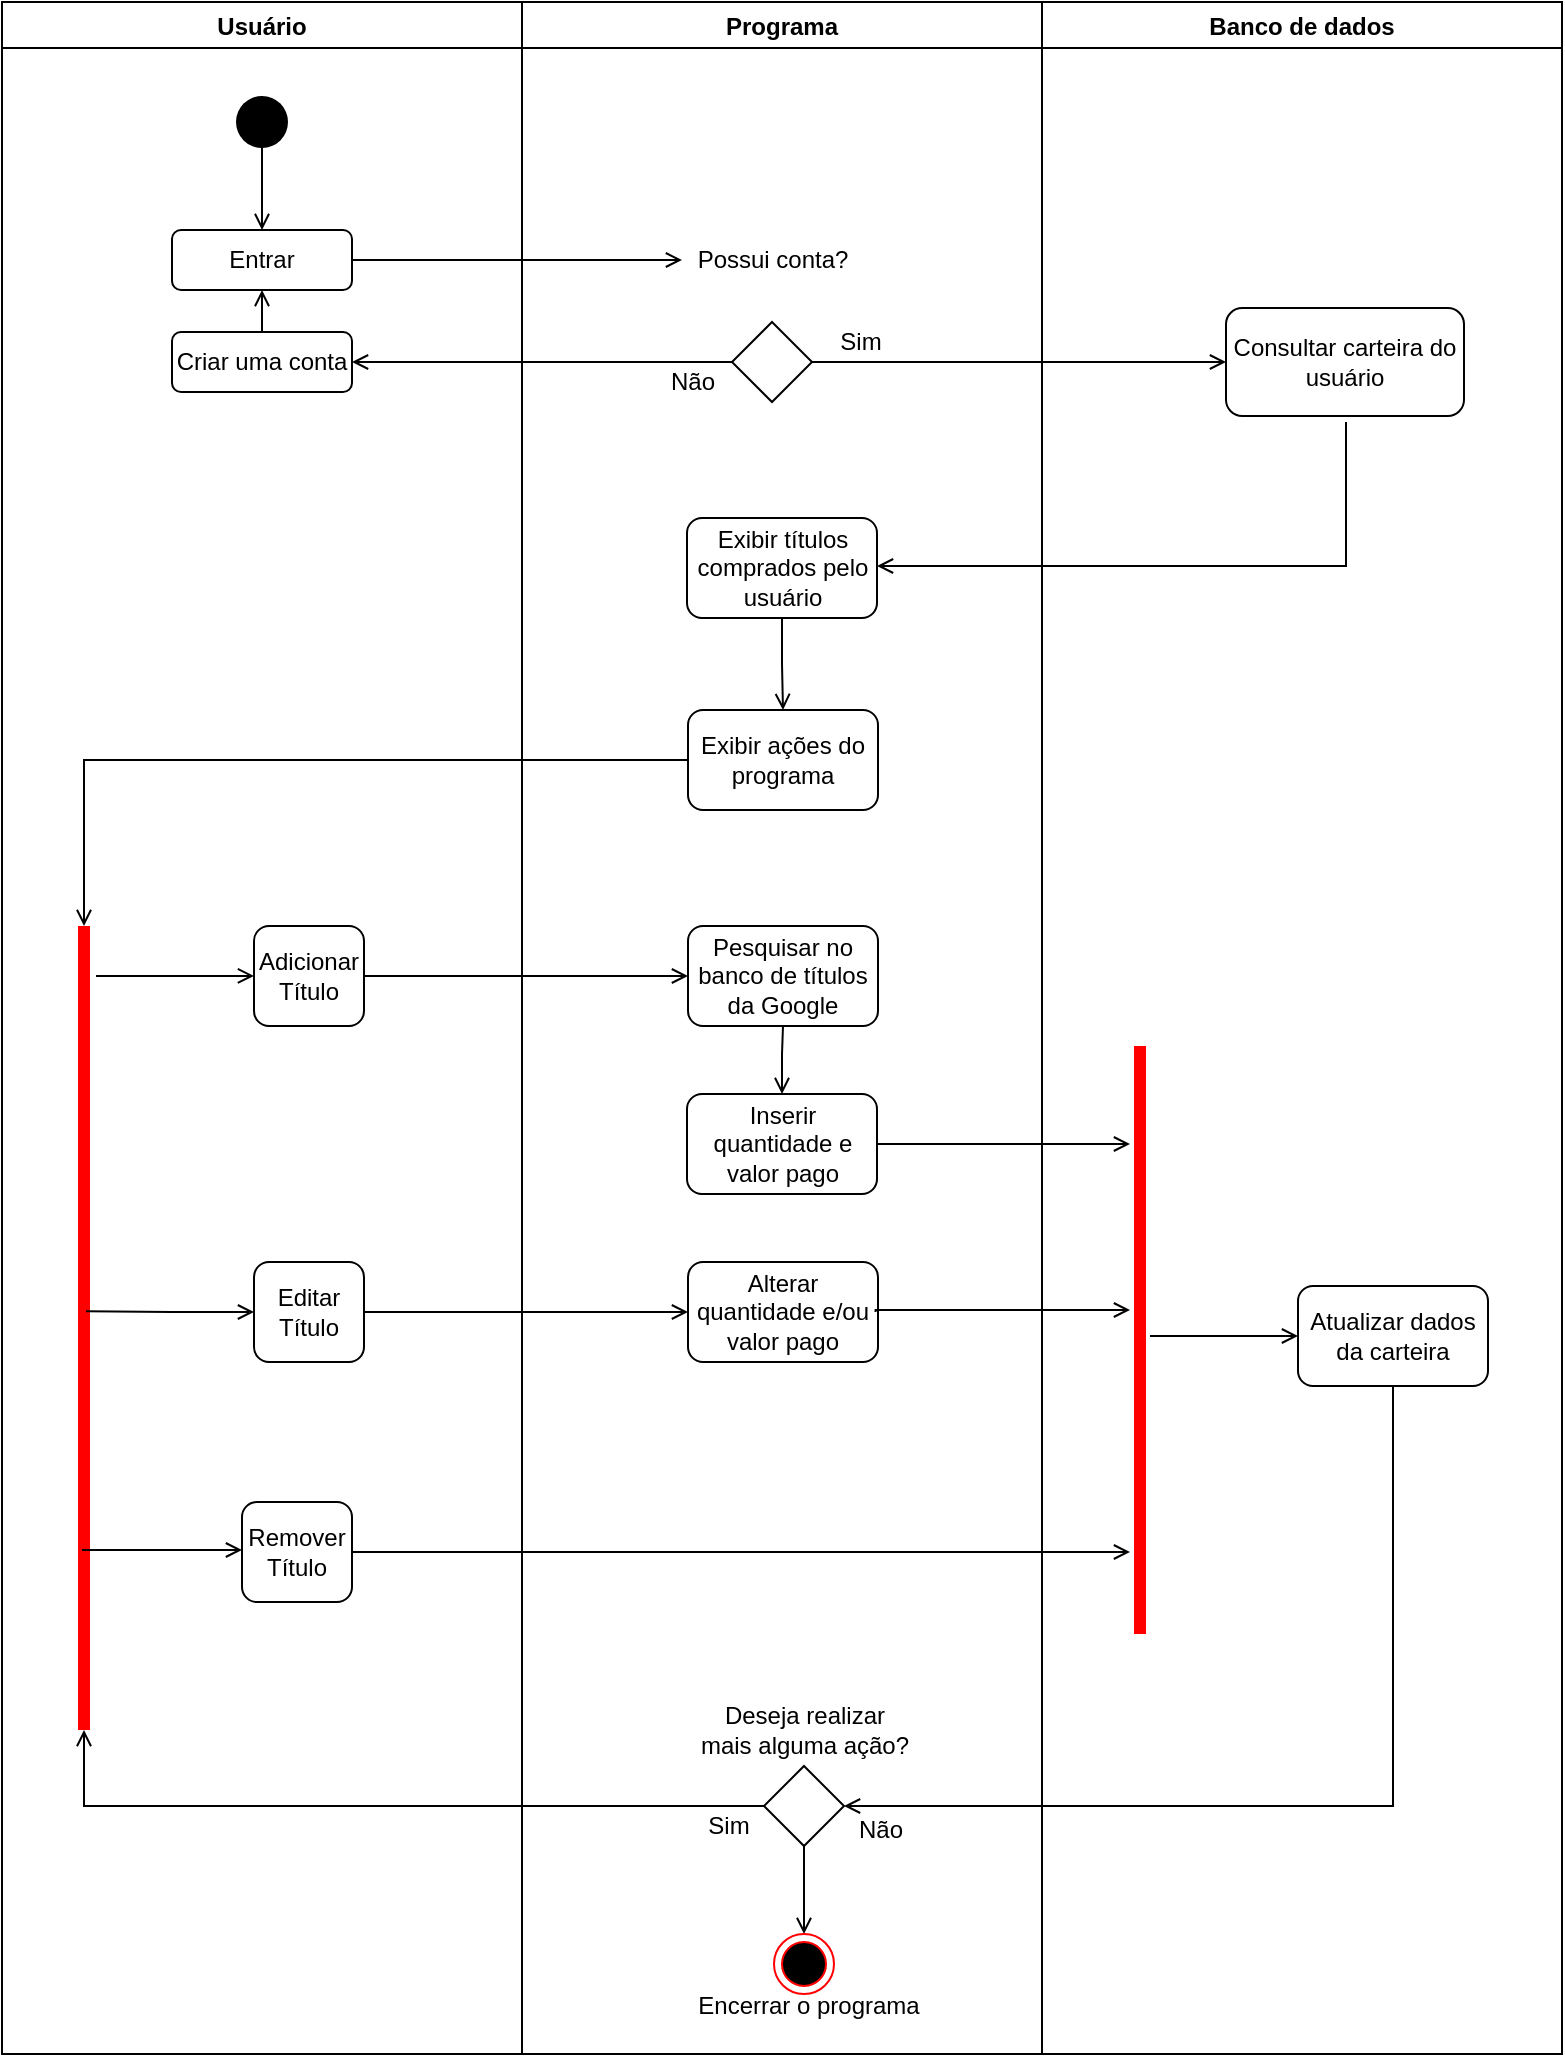 <mxfile version="18.1.3" type="device"><diagram name="Page-1" id="0783ab3e-0a74-02c8-0abd-f7b4e66b4bec"><mxGraphModel dx="917" dy="1584" grid="1" gridSize="12" guides="1" tooltips="1" connect="1" arrows="1" fold="1" page="1" pageScale="1" pageWidth="850" pageHeight="1100" background="none" math="0" shadow="0"><root><mxCell id="0"/><mxCell id="1" parent="0"/><mxCell id="iTtWFFGj-gnM1cXEbfGH-4" value="Usuário" style="swimlane;" parent="1" vertex="1"><mxGeometry x="24" y="-30" width="260" height="1026" as="geometry"/></mxCell><mxCell id="YeYh21WI_xWmpb-WgVxG-13" value="" style="edgeStyle=orthogonalEdgeStyle;rounded=0;orthogonalLoop=1;jettySize=auto;html=1;endArrow=open;endFill=0;" parent="iTtWFFGj-gnM1cXEbfGH-4" source="iTtWFFGj-gnM1cXEbfGH-7" target="iTtWFFGj-gnM1cXEbfGH-10" edge="1"><mxGeometry relative="1" as="geometry"/></mxCell><mxCell id="iTtWFFGj-gnM1cXEbfGH-7" value="" style="shape=waypoint;sketch=0;fillStyle=solid;size=6;pointerEvents=1;points=[];fillColor=none;resizable=0;rotatable=0;perimeter=centerPerimeter;snapToPoint=1;strokeWidth=11;" parent="iTtWFFGj-gnM1cXEbfGH-4" vertex="1"><mxGeometry x="110" y="40" width="40" height="40" as="geometry"/></mxCell><mxCell id="iTtWFFGj-gnM1cXEbfGH-10" value="Entrar" style="rounded=1;whiteSpace=wrap;html=1;strokeWidth=1;" parent="iTtWFFGj-gnM1cXEbfGH-4" vertex="1"><mxGeometry x="85" y="114" width="90" height="30" as="geometry"/></mxCell><mxCell id="lWDRAZFCRATHn5c7DKtr-22" value="" style="edgeStyle=orthogonalEdgeStyle;rounded=0;orthogonalLoop=1;jettySize=auto;html=1;endArrow=open;endFill=0;" edge="1" parent="iTtWFFGj-gnM1cXEbfGH-4" source="iTtWFFGj-gnM1cXEbfGH-11" target="iTtWFFGj-gnM1cXEbfGH-10"><mxGeometry relative="1" as="geometry"/></mxCell><mxCell id="iTtWFFGj-gnM1cXEbfGH-11" value="Criar uma conta" style="rounded=1;whiteSpace=wrap;html=1;strokeWidth=1;" parent="iTtWFFGj-gnM1cXEbfGH-4" vertex="1"><mxGeometry x="85" y="165" width="90" height="30" as="geometry"/></mxCell><mxCell id="YeYh21WI_xWmpb-WgVxG-135" value="" style="shape=line;html=1;strokeWidth=6;strokeColor=#ff0000;direction=south;" parent="iTtWFFGj-gnM1cXEbfGH-4" vertex="1"><mxGeometry x="36" y="462" width="10" height="402" as="geometry"/></mxCell><mxCell id="lWDRAZFCRATHn5c7DKtr-44" style="edgeStyle=orthogonalEdgeStyle;rounded=0;orthogonalLoop=1;jettySize=auto;html=1;entryX=0.458;entryY=0.4;entryDx=0;entryDy=0;entryPerimeter=0;startArrow=open;startFill=0;endArrow=none;endFill=0;" edge="1" parent="iTtWFFGj-gnM1cXEbfGH-4" source="YeYh21WI_xWmpb-WgVxG-53"><mxGeometry relative="1" as="geometry"><mxPoint x="42.0" y="654.636" as="targetPoint"/></mxGeometry></mxCell><mxCell id="YeYh21WI_xWmpb-WgVxG-53" value="Editar Título" style="rounded=1;whiteSpace=wrap;html=1;strokeWidth=1;" parent="iTtWFFGj-gnM1cXEbfGH-4" vertex="1"><mxGeometry x="126" y="630" width="55" height="50" as="geometry"/></mxCell><mxCell id="YeYh21WI_xWmpb-WgVxG-61" value="&lt;div&gt;Remover&lt;/div&gt;&lt;div&gt;Título&lt;br&gt;&lt;/div&gt;" style="rounded=1;whiteSpace=wrap;html=1;strokeWidth=1;" parent="iTtWFFGj-gnM1cXEbfGH-4" vertex="1"><mxGeometry x="120" y="750" width="55" height="50" as="geometry"/></mxCell><mxCell id="YeYh21WI_xWmpb-WgVxG-147" style="edgeStyle=orthogonalEdgeStyle;rounded=0;orthogonalLoop=1;jettySize=auto;html=1;startArrow=none;startFill=0;endArrow=open;endFill=0;" parent="iTtWFFGj-gnM1cXEbfGH-4" edge="1"><mxGeometry relative="1" as="geometry"><mxPoint x="47" y="486.96" as="sourcePoint"/><mxPoint x="126" y="486.96" as="targetPoint"/></mxGeometry></mxCell><mxCell id="YeYh21WI_xWmpb-WgVxG-148" style="edgeStyle=orthogonalEdgeStyle;rounded=0;orthogonalLoop=1;jettySize=auto;html=1;entryX=0;entryY=0.5;entryDx=0;entryDy=0;startArrow=none;startFill=0;endArrow=open;endFill=0;" parent="iTtWFFGj-gnM1cXEbfGH-4" edge="1"><mxGeometry relative="1" as="geometry"><mxPoint x="40" y="774.0" as="sourcePoint"/><mxPoint x="120" y="774.0" as="targetPoint"/></mxGeometry></mxCell><mxCell id="YeYh21WI_xWmpb-WgVxG-46" value="&lt;div&gt;Adicionar Título&lt;/div&gt;" style="rounded=1;whiteSpace=wrap;html=1;strokeWidth=1;" parent="iTtWFFGj-gnM1cXEbfGH-4" vertex="1"><mxGeometry x="126" y="462" width="55" height="50" as="geometry"/></mxCell><mxCell id="iTtWFFGj-gnM1cXEbfGH-5" value="Programa" style="swimlane;" parent="1" vertex="1"><mxGeometry x="284" y="-30" width="260" height="1026" as="geometry"/></mxCell><mxCell id="YeYh21WI_xWmpb-WgVxG-3" value="" style="rhombus;whiteSpace=wrap;html=1;" parent="iTtWFFGj-gnM1cXEbfGH-5" vertex="1"><mxGeometry x="105" y="160" width="40" height="40" as="geometry"/></mxCell><mxCell id="YeYh21WI_xWmpb-WgVxG-8" value="Possui conta?" style="text;html=1;align=center;verticalAlign=middle;resizable=0;points=[];autosize=1;strokeColor=none;fillColor=none;" parent="iTtWFFGj-gnM1cXEbfGH-5" vertex="1"><mxGeometry x="80" y="119" width="90" height="20" as="geometry"/></mxCell><mxCell id="YeYh21WI_xWmpb-WgVxG-5" value="Sim" style="text;html=1;align=center;verticalAlign=middle;resizable=0;points=[];autosize=1;strokeColor=none;fillColor=none;" parent="iTtWFFGj-gnM1cXEbfGH-5" vertex="1"><mxGeometry x="149" y="160" width="40" height="20" as="geometry"/></mxCell><mxCell id="YeYh21WI_xWmpb-WgVxG-6" value="Não" style="text;html=1;align=center;verticalAlign=middle;resizable=0;points=[];autosize=1;strokeColor=none;fillColor=none;" parent="iTtWFFGj-gnM1cXEbfGH-5" vertex="1"><mxGeometry x="65" y="180" width="40" height="20" as="geometry"/></mxCell><mxCell id="YeYh21WI_xWmpb-WgVxG-63" style="edgeStyle=orthogonalEdgeStyle;rounded=0;orthogonalLoop=1;jettySize=auto;html=1;entryX=0.5;entryY=0;entryDx=0;entryDy=0;endArrow=open;endFill=0;" parent="iTtWFFGj-gnM1cXEbfGH-5" source="YeYh21WI_xWmpb-WgVxG-35" target="YeYh21WI_xWmpb-WgVxG-62" edge="1"><mxGeometry relative="1" as="geometry"/></mxCell><mxCell id="YeYh21WI_xWmpb-WgVxG-35" value="Exibir títulos comprados pelo usuário" style="rounded=1;whiteSpace=wrap;html=1;strokeWidth=1;" parent="iTtWFFGj-gnM1cXEbfGH-5" vertex="1"><mxGeometry x="82.5" y="258" width="95" height="50" as="geometry"/></mxCell><mxCell id="YeYh21WI_xWmpb-WgVxG-62" value="Exibir ações do programa" style="rounded=1;whiteSpace=wrap;html=1;strokeWidth=1;" parent="iTtWFFGj-gnM1cXEbfGH-5" vertex="1"><mxGeometry x="83" y="354" width="95" height="50" as="geometry"/></mxCell><mxCell id="lWDRAZFCRATHn5c7DKtr-25" value="Pesquisar no banco de títulos da Google" style="rounded=1;whiteSpace=wrap;html=1;strokeWidth=1;" vertex="1" parent="iTtWFFGj-gnM1cXEbfGH-5"><mxGeometry x="83" y="462" width="95" height="50" as="geometry"/></mxCell><mxCell id="lWDRAZFCRATHn5c7DKtr-34" value="" style="edgeStyle=orthogonalEdgeStyle;rounded=0;orthogonalLoop=1;jettySize=auto;html=1;startArrow=open;startFill=0;endArrow=none;endFill=0;" edge="1" parent="iTtWFFGj-gnM1cXEbfGH-5" source="lWDRAZFCRATHn5c7DKtr-33" target="lWDRAZFCRATHn5c7DKtr-25"><mxGeometry relative="1" as="geometry"/></mxCell><mxCell id="lWDRAZFCRATHn5c7DKtr-33" value="Inserir quantidade e valor pago" style="rounded=1;whiteSpace=wrap;html=1;strokeWidth=1;" vertex="1" parent="iTtWFFGj-gnM1cXEbfGH-5"><mxGeometry x="82.5" y="546" width="95" height="50" as="geometry"/></mxCell><mxCell id="lWDRAZFCRATHn5c7DKtr-46" value="Alterar quantidade e/ou valor pago" style="rounded=1;whiteSpace=wrap;html=1;strokeWidth=1;" vertex="1" parent="iTtWFFGj-gnM1cXEbfGH-5"><mxGeometry x="83" y="630" width="95" height="50" as="geometry"/></mxCell><mxCell id="lWDRAZFCRATHn5c7DKtr-89" value="" style="rhombus;whiteSpace=wrap;html=1;" vertex="1" parent="iTtWFFGj-gnM1cXEbfGH-5"><mxGeometry x="121" y="882" width="40" height="40" as="geometry"/></mxCell><mxCell id="lWDRAZFCRATHn5c7DKtr-91" value="Sim" style="text;html=1;align=center;verticalAlign=middle;resizable=0;points=[];autosize=1;strokeColor=none;fillColor=none;" vertex="1" parent="iTtWFFGj-gnM1cXEbfGH-5"><mxGeometry x="83" y="902" width="40" height="20" as="geometry"/></mxCell><mxCell id="lWDRAZFCRATHn5c7DKtr-92" value="Não" style="text;html=1;align=center;verticalAlign=middle;resizable=0;points=[];autosize=1;strokeColor=none;fillColor=none;" vertex="1" parent="iTtWFFGj-gnM1cXEbfGH-5"><mxGeometry x="161" y="902" width="36" height="24" as="geometry"/></mxCell><mxCell id="lWDRAZFCRATHn5c7DKtr-94" value="Deseja realizar &lt;br&gt;mais alguma ação?" style="text;html=1;align=center;verticalAlign=middle;resizable=0;points=[];autosize=1;strokeColor=none;fillColor=none;" vertex="1" parent="iTtWFFGj-gnM1cXEbfGH-5"><mxGeometry x="81" y="846" width="120" height="36" as="geometry"/></mxCell><mxCell id="lWDRAZFCRATHn5c7DKtr-97" style="edgeStyle=orthogonalEdgeStyle;rounded=0;orthogonalLoop=1;jettySize=auto;html=1;startArrow=open;startFill=0;endArrow=none;endFill=0;" edge="1" parent="iTtWFFGj-gnM1cXEbfGH-5" source="lWDRAZFCRATHn5c7DKtr-95" target="lWDRAZFCRATHn5c7DKtr-89"><mxGeometry relative="1" as="geometry"/></mxCell><mxCell id="lWDRAZFCRATHn5c7DKtr-95" value="" style="ellipse;html=1;shape=endState;fillColor=#000000;strokeColor=#ff0000;" vertex="1" parent="iTtWFFGj-gnM1cXEbfGH-5"><mxGeometry x="126" y="966" width="30" height="30" as="geometry"/></mxCell><mxCell id="lWDRAZFCRATHn5c7DKtr-98" value="Encerrar o programa " style="text;html=1;align=center;verticalAlign=middle;resizable=0;points=[];autosize=1;strokeColor=none;fillColor=none;" vertex="1" parent="iTtWFFGj-gnM1cXEbfGH-5"><mxGeometry x="77" y="990" width="132" height="24" as="geometry"/></mxCell><mxCell id="YeYh21WI_xWmpb-WgVxG-15" style="edgeStyle=orthogonalEdgeStyle;rounded=0;orthogonalLoop=1;jettySize=auto;html=1;endArrow=open;endFill=0;" parent="1" source="iTtWFFGj-gnM1cXEbfGH-10" target="YeYh21WI_xWmpb-WgVxG-8" edge="1"><mxGeometry relative="1" as="geometry"><Array as="points"><mxPoint x="312" y="99"/><mxPoint x="312" y="99"/></Array></mxGeometry></mxCell><mxCell id="YeYh21WI_xWmpb-WgVxG-137" style="edgeStyle=orthogonalEdgeStyle;rounded=0;orthogonalLoop=1;jettySize=auto;html=1;endArrow=open;endFill=0;" parent="1" source="YeYh21WI_xWmpb-WgVxG-62" target="YeYh21WI_xWmpb-WgVxG-135" edge="1"><mxGeometry relative="1" as="geometry"><mxPoint x="427.5" y="624" as="targetPoint"/></mxGeometry></mxCell><mxCell id="YeYh21WI_xWmpb-WgVxG-1" value="Consultar carteira do usuário" style="rounded=1;whiteSpace=wrap;html=1;strokeWidth=1;" parent="1" vertex="1"><mxGeometry x="636" y="123" width="119" height="54" as="geometry"/></mxCell><mxCell id="lWDRAZFCRATHn5c7DKtr-18" style="edgeStyle=orthogonalEdgeStyle;rounded=0;orthogonalLoop=1;jettySize=auto;html=1;entryX=0;entryY=0.5;entryDx=0;entryDy=0;endArrow=open;endFill=0;" edge="1" parent="1" source="YeYh21WI_xWmpb-WgVxG-3" target="YeYh21WI_xWmpb-WgVxG-1"><mxGeometry relative="1" as="geometry"><Array as="points"><mxPoint x="636" y="150"/></Array></mxGeometry></mxCell><mxCell id="lWDRAZFCRATHn5c7DKtr-19" value="Banco de dados " style="swimlane;" vertex="1" parent="1"><mxGeometry x="544" y="-30" width="260" height="1026" as="geometry"/></mxCell><mxCell id="lWDRAZFCRATHn5c7DKtr-72" value="" style="edgeStyle=orthogonalEdgeStyle;rounded=0;orthogonalLoop=1;jettySize=auto;html=1;startArrow=open;startFill=0;endArrow=none;endFill=0;" edge="1" parent="lWDRAZFCRATHn5c7DKtr-19" source="lWDRAZFCRATHn5c7DKtr-38" target="lWDRAZFCRATHn5c7DKtr-68"><mxGeometry relative="1" as="geometry"><Array as="points"><mxPoint x="104" y="667"/><mxPoint x="104" y="667"/></Array></mxGeometry></mxCell><mxCell id="lWDRAZFCRATHn5c7DKtr-38" value="Atualizar dados da carteira" style="rounded=1;whiteSpace=wrap;html=1;strokeWidth=1;" vertex="1" parent="lWDRAZFCRATHn5c7DKtr-19"><mxGeometry x="128" y="642" width="95" height="50" as="geometry"/></mxCell><mxCell id="lWDRAZFCRATHn5c7DKtr-68" value="" style="shape=line;html=1;strokeWidth=6;strokeColor=#ff0000;direction=south;" vertex="1" parent="lWDRAZFCRATHn5c7DKtr-19"><mxGeometry x="44" y="522" width="10" height="294" as="geometry"/></mxCell><mxCell id="lWDRAZFCRATHn5c7DKtr-21" style="edgeStyle=orthogonalEdgeStyle;rounded=0;orthogonalLoop=1;jettySize=auto;html=1;entryX=1;entryY=0.5;entryDx=0;entryDy=0;endArrow=open;endFill=0;" edge="1" parent="1" source="YeYh21WI_xWmpb-WgVxG-3" target="iTtWFFGj-gnM1cXEbfGH-11"><mxGeometry relative="1" as="geometry"/></mxCell><mxCell id="lWDRAZFCRATHn5c7DKtr-24" style="edgeStyle=orthogonalEdgeStyle;rounded=0;orthogonalLoop=1;jettySize=auto;html=1;endArrow=none;endFill=0;startArrow=open;startFill=0;" edge="1" parent="1" source="YeYh21WI_xWmpb-WgVxG-35"><mxGeometry relative="1" as="geometry"><mxPoint x="696" y="180" as="targetPoint"/><Array as="points"><mxPoint x="696" y="252"/><mxPoint x="696" y="180"/></Array></mxGeometry></mxCell><mxCell id="lWDRAZFCRATHn5c7DKtr-29" style="edgeStyle=orthogonalEdgeStyle;rounded=0;orthogonalLoop=1;jettySize=auto;html=1;entryX=1;entryY=0.5;entryDx=0;entryDy=0;startArrow=open;startFill=0;endArrow=none;endFill=0;" edge="1" parent="1" source="lWDRAZFCRATHn5c7DKtr-25" target="YeYh21WI_xWmpb-WgVxG-46"><mxGeometry relative="1" as="geometry"/></mxCell><mxCell id="lWDRAZFCRATHn5c7DKtr-47" style="edgeStyle=orthogonalEdgeStyle;rounded=0;orthogonalLoop=1;jettySize=auto;html=1;entryX=1;entryY=0.5;entryDx=0;entryDy=0;startArrow=open;startFill=0;endArrow=none;endFill=0;" edge="1" parent="1" source="lWDRAZFCRATHn5c7DKtr-46" target="YeYh21WI_xWmpb-WgVxG-53"><mxGeometry relative="1" as="geometry"/></mxCell><mxCell id="lWDRAZFCRATHn5c7DKtr-76" style="edgeStyle=orthogonalEdgeStyle;rounded=0;orthogonalLoop=1;jettySize=auto;html=1;entryX=1;entryY=0.5;entryDx=0;entryDy=0;startArrow=open;startFill=0;endArrow=none;endFill=0;" edge="1" parent="1" source="lWDRAZFCRATHn5c7DKtr-68" target="lWDRAZFCRATHn5c7DKtr-33"><mxGeometry relative="1" as="geometry"><Array as="points"><mxPoint x="593" y="541"/></Array></mxGeometry></mxCell><mxCell id="lWDRAZFCRATHn5c7DKtr-81" style="edgeStyle=orthogonalEdgeStyle;rounded=0;orthogonalLoop=1;jettySize=auto;html=1;startArrow=open;startFill=0;endArrow=none;endFill=0;" edge="1" parent="1" target="YeYh21WI_xWmpb-WgVxG-61"><mxGeometry relative="1" as="geometry"><mxPoint x="588.0" y="745" as="sourcePoint"/><Array as="points"><mxPoint x="480" y="745"/><mxPoint x="480" y="745"/></Array></mxGeometry></mxCell><mxCell id="lWDRAZFCRATHn5c7DKtr-85" style="edgeStyle=orthogonalEdgeStyle;rounded=0;orthogonalLoop=1;jettySize=auto;html=1;startArrow=open;startFill=0;endArrow=none;endFill=0;entryX=0.987;entryY=0.5;entryDx=0;entryDy=0;entryPerimeter=0;" edge="1" parent="1" source="lWDRAZFCRATHn5c7DKtr-68" target="lWDRAZFCRATHn5c7DKtr-46"><mxGeometry relative="1" as="geometry"><mxPoint x="468" y="648" as="targetPoint"/><Array as="points"><mxPoint x="461" y="624"/></Array></mxGeometry></mxCell><mxCell id="lWDRAZFCRATHn5c7DKtr-90" style="edgeStyle=orthogonalEdgeStyle;rounded=0;orthogonalLoop=1;jettySize=auto;html=1;entryX=0.5;entryY=1;entryDx=0;entryDy=0;startArrow=open;startFill=0;endArrow=none;endFill=0;" edge="1" parent="1" source="lWDRAZFCRATHn5c7DKtr-89" target="lWDRAZFCRATHn5c7DKtr-38"><mxGeometry relative="1" as="geometry"/></mxCell><mxCell id="lWDRAZFCRATHn5c7DKtr-93" style="edgeStyle=orthogonalEdgeStyle;rounded=0;orthogonalLoop=1;jettySize=auto;html=1;entryX=0;entryY=0.5;entryDx=0;entryDy=0;startArrow=open;startFill=0;endArrow=none;endFill=0;" edge="1" parent="1" source="YeYh21WI_xWmpb-WgVxG-135" target="lWDRAZFCRATHn5c7DKtr-89"><mxGeometry relative="1" as="geometry"><Array as="points"><mxPoint x="65" y="872"/></Array></mxGeometry></mxCell></root></mxGraphModel></diagram></mxfile>